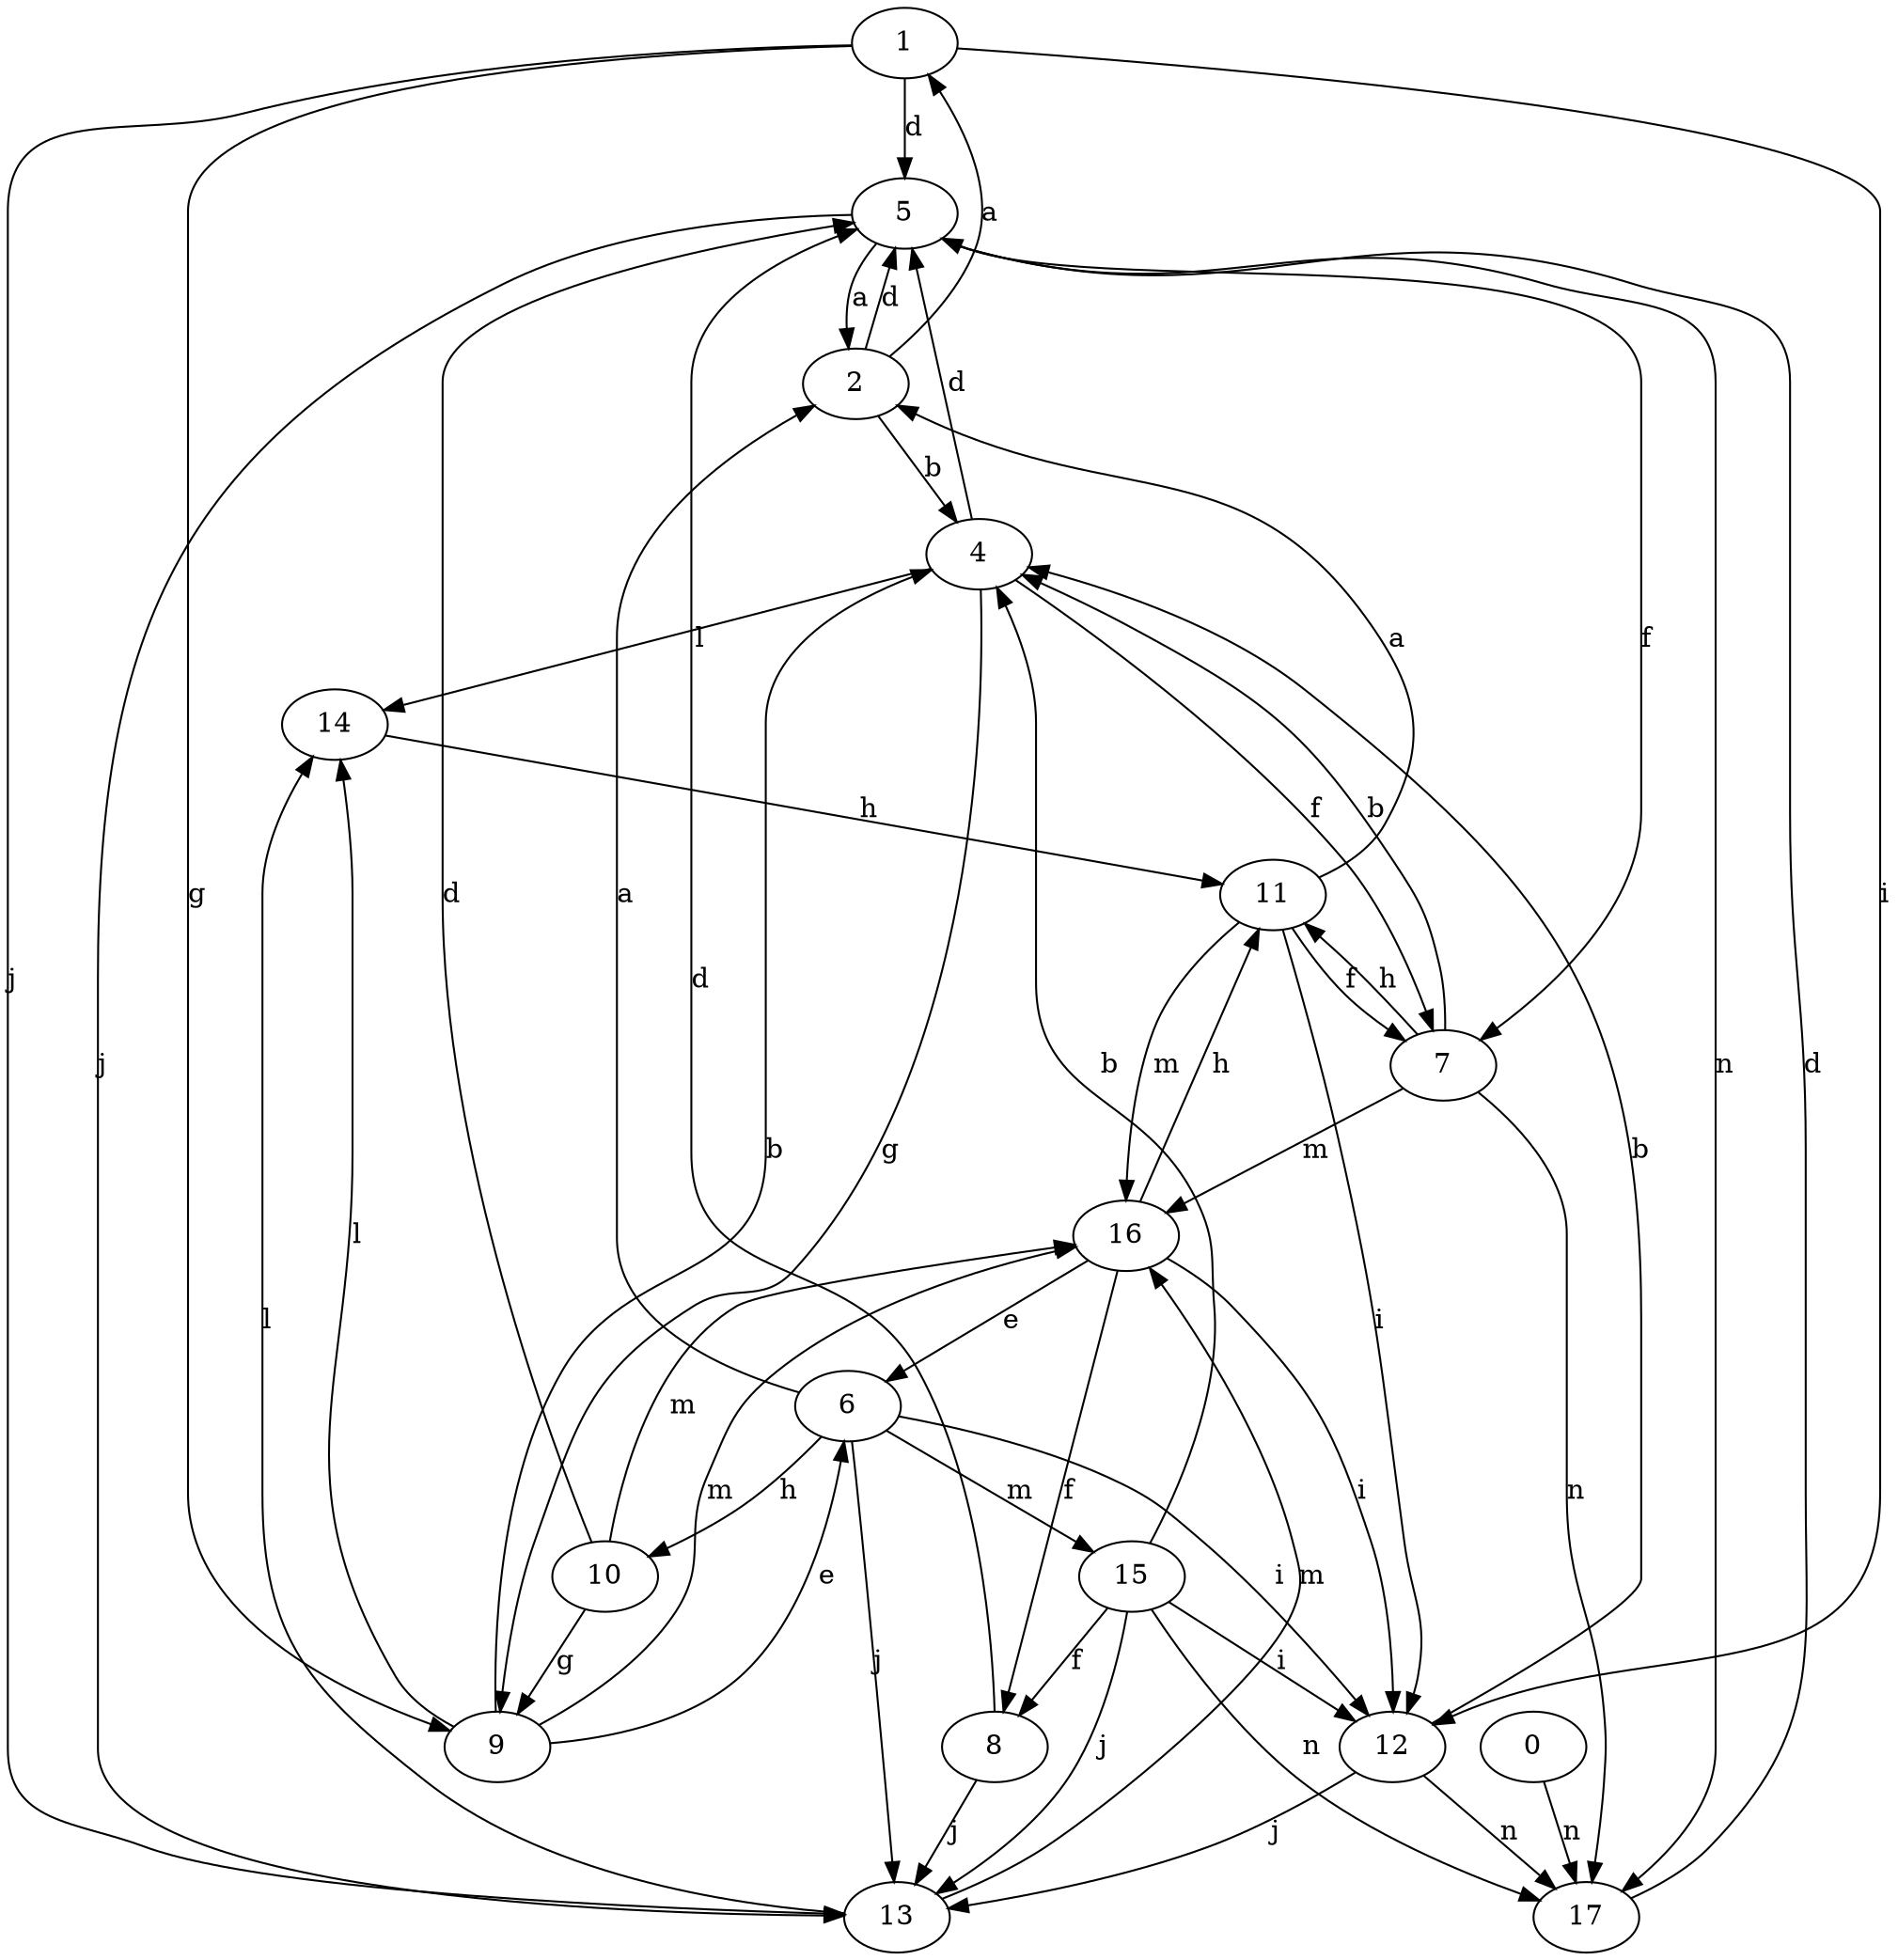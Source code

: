 strict digraph  {
1;
2;
4;
0;
5;
6;
7;
8;
9;
10;
11;
12;
13;
14;
15;
16;
17;
1 -> 5  [label=d];
1 -> 9  [label=g];
1 -> 12  [label=i];
1 -> 13  [label=j];
2 -> 1  [label=a];
2 -> 4  [label=b];
2 -> 5  [label=d];
4 -> 5  [label=d];
4 -> 7  [label=f];
4 -> 9  [label=g];
4 -> 14  [label=l];
0 -> 17  [label=n];
5 -> 2  [label=a];
5 -> 7  [label=f];
5 -> 13  [label=j];
5 -> 17  [label=n];
6 -> 2  [label=a];
6 -> 10  [label=h];
6 -> 12  [label=i];
6 -> 13  [label=j];
6 -> 15  [label=m];
7 -> 4  [label=b];
7 -> 11  [label=h];
7 -> 16  [label=m];
7 -> 17  [label=n];
8 -> 5  [label=d];
8 -> 13  [label=j];
9 -> 4  [label=b];
9 -> 6  [label=e];
9 -> 14  [label=l];
9 -> 16  [label=m];
10 -> 5  [label=d];
10 -> 9  [label=g];
10 -> 16  [label=m];
11 -> 2  [label=a];
11 -> 7  [label=f];
11 -> 12  [label=i];
11 -> 16  [label=m];
12 -> 4  [label=b];
12 -> 13  [label=j];
12 -> 17  [label=n];
13 -> 14  [label=l];
13 -> 16  [label=m];
14 -> 11  [label=h];
15 -> 4  [label=b];
15 -> 8  [label=f];
15 -> 12  [label=i];
15 -> 13  [label=j];
15 -> 17  [label=n];
16 -> 6  [label=e];
16 -> 8  [label=f];
16 -> 11  [label=h];
16 -> 12  [label=i];
17 -> 5  [label=d];
}
